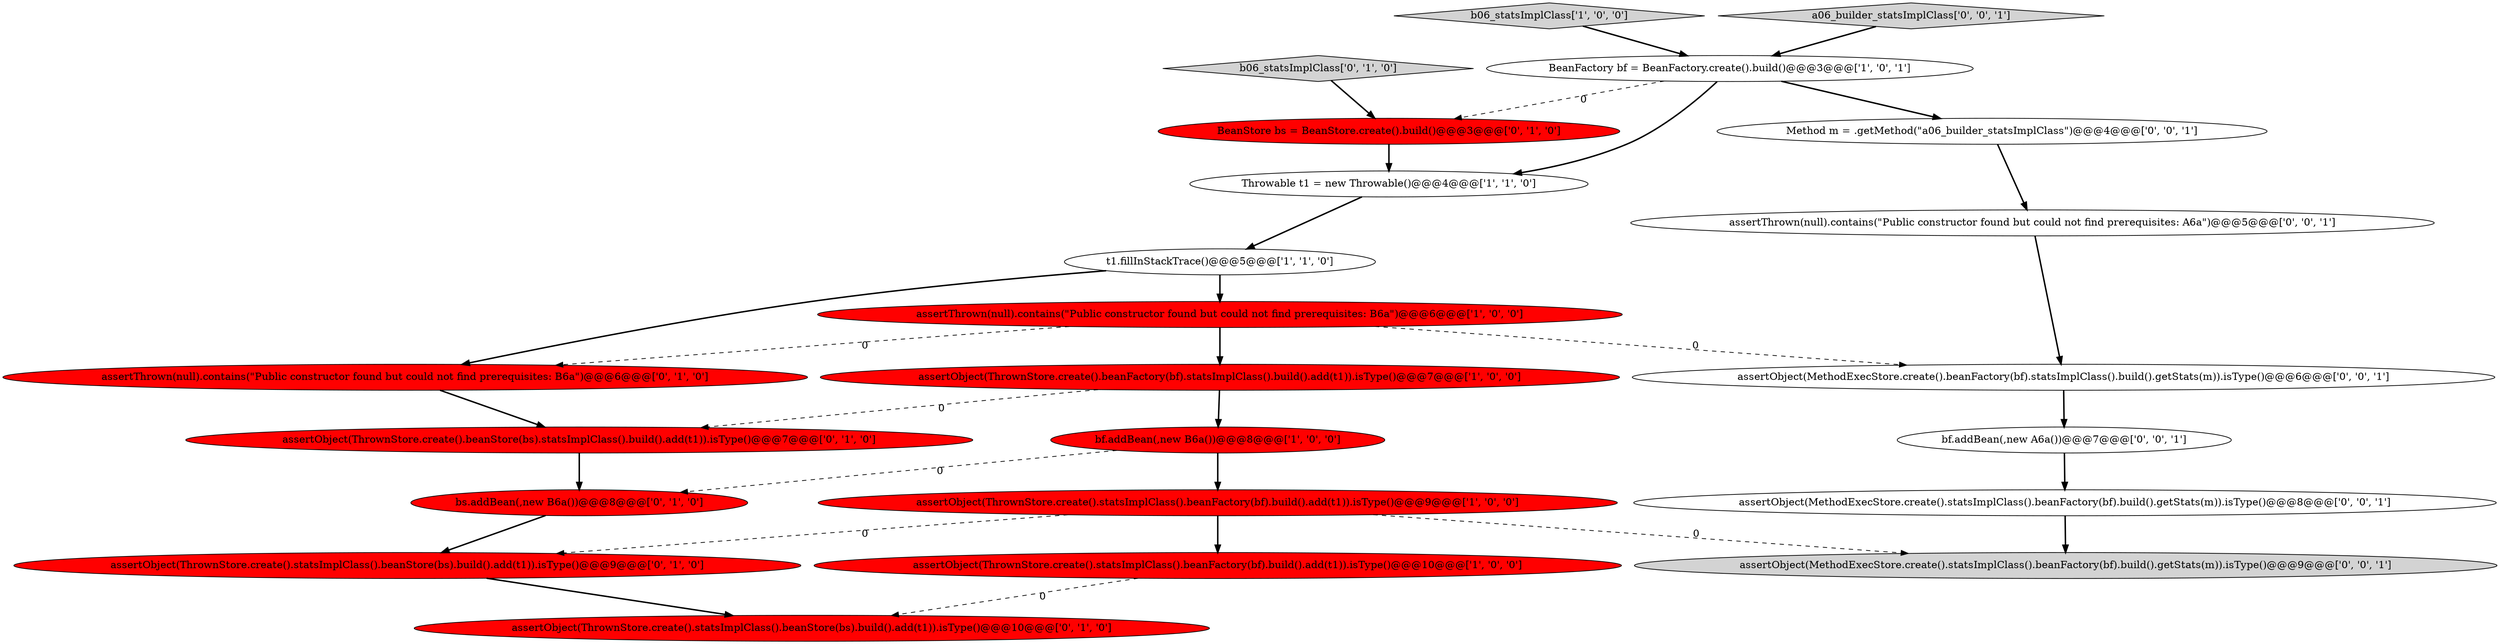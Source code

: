 digraph {
11 [style = filled, label = "assertObject(ThrownStore.create().beanStore(bs).statsImplClass().build().add(t1)).isType()@@@7@@@['0', '1', '0']", fillcolor = red, shape = ellipse image = "AAA1AAABBB2BBB"];
3 [style = filled, label = "t1.fillInStackTrace()@@@5@@@['1', '1', '0']", fillcolor = white, shape = ellipse image = "AAA0AAABBB1BBB"];
22 [style = filled, label = "bf.addBean(,new A6a())@@@7@@@['0', '0', '1']", fillcolor = white, shape = ellipse image = "AAA0AAABBB3BBB"];
9 [style = filled, label = "assertThrown(null).contains(\"Public constructor found but could not find prerequisites: B6a\")@@@6@@@['0', '1', '0']", fillcolor = red, shape = ellipse image = "AAA1AAABBB2BBB"];
5 [style = filled, label = "bf.addBean(,new B6a())@@@8@@@['1', '0', '0']", fillcolor = red, shape = ellipse image = "AAA1AAABBB1BBB"];
13 [style = filled, label = "BeanStore bs = BeanStore.create().build()@@@3@@@['0', '1', '0']", fillcolor = red, shape = ellipse image = "AAA1AAABBB2BBB"];
0 [style = filled, label = "b06_statsImplClass['1', '0', '0']", fillcolor = lightgray, shape = diamond image = "AAA0AAABBB1BBB"];
2 [style = filled, label = "assertObject(ThrownStore.create().statsImplClass().beanFactory(bf).build().add(t1)).isType()@@@9@@@['1', '0', '0']", fillcolor = red, shape = ellipse image = "AAA1AAABBB1BBB"];
14 [style = filled, label = "assertObject(ThrownStore.create().statsImplClass().beanStore(bs).build().add(t1)).isType()@@@9@@@['0', '1', '0']", fillcolor = red, shape = ellipse image = "AAA1AAABBB2BBB"];
12 [style = filled, label = "bs.addBean(,new B6a())@@@8@@@['0', '1', '0']", fillcolor = red, shape = ellipse image = "AAA1AAABBB2BBB"];
6 [style = filled, label = "Throwable t1 = new Throwable()@@@4@@@['1', '1', '0']", fillcolor = white, shape = ellipse image = "AAA0AAABBB1BBB"];
21 [style = filled, label = "assertObject(MethodExecStore.create().statsImplClass().beanFactory(bf).build().getStats(m)).isType()@@@8@@@['0', '0', '1']", fillcolor = white, shape = ellipse image = "AAA0AAABBB3BBB"];
18 [style = filled, label = "assertThrown(null).contains(\"Public constructor found but could not find prerequisites: A6a\")@@@5@@@['0', '0', '1']", fillcolor = white, shape = ellipse image = "AAA0AAABBB3BBB"];
8 [style = filled, label = "BeanFactory bf = BeanFactory.create().build()@@@3@@@['1', '0', '1']", fillcolor = white, shape = ellipse image = "AAA0AAABBB1BBB"];
10 [style = filled, label = "b06_statsImplClass['0', '1', '0']", fillcolor = lightgray, shape = diamond image = "AAA0AAABBB2BBB"];
17 [style = filled, label = "a06_builder_statsImplClass['0', '0', '1']", fillcolor = lightgray, shape = diamond image = "AAA0AAABBB3BBB"];
1 [style = filled, label = "assertThrown(null).contains(\"Public constructor found but could not find prerequisites: B6a\")@@@6@@@['1', '0', '0']", fillcolor = red, shape = ellipse image = "AAA1AAABBB1BBB"];
4 [style = filled, label = "assertObject(ThrownStore.create().beanFactory(bf).statsImplClass().build().add(t1)).isType()@@@7@@@['1', '0', '0']", fillcolor = red, shape = ellipse image = "AAA1AAABBB1BBB"];
7 [style = filled, label = "assertObject(ThrownStore.create().statsImplClass().beanFactory(bf).build().add(t1)).isType()@@@10@@@['1', '0', '0']", fillcolor = red, shape = ellipse image = "AAA1AAABBB1BBB"];
16 [style = filled, label = "assertObject(MethodExecStore.create().statsImplClass().beanFactory(bf).build().getStats(m)).isType()@@@9@@@['0', '0', '1']", fillcolor = lightgray, shape = ellipse image = "AAA0AAABBB3BBB"];
20 [style = filled, label = "assertObject(MethodExecStore.create().beanFactory(bf).statsImplClass().build().getStats(m)).isType()@@@6@@@['0', '0', '1']", fillcolor = white, shape = ellipse image = "AAA0AAABBB3BBB"];
19 [style = filled, label = "Method m = .getMethod(\"a06_builder_statsImplClass\")@@@4@@@['0', '0', '1']", fillcolor = white, shape = ellipse image = "AAA0AAABBB3BBB"];
15 [style = filled, label = "assertObject(ThrownStore.create().statsImplClass().beanStore(bs).build().add(t1)).isType()@@@10@@@['0', '1', '0']", fillcolor = red, shape = ellipse image = "AAA1AAABBB2BBB"];
17->8 [style = bold, label=""];
6->3 [style = bold, label=""];
1->4 [style = bold, label=""];
19->18 [style = bold, label=""];
5->12 [style = dashed, label="0"];
9->11 [style = bold, label=""];
3->1 [style = bold, label=""];
8->19 [style = bold, label=""];
22->21 [style = bold, label=""];
1->9 [style = dashed, label="0"];
8->6 [style = bold, label=""];
11->12 [style = bold, label=""];
20->22 [style = bold, label=""];
8->13 [style = dashed, label="0"];
1->20 [style = dashed, label="0"];
3->9 [style = bold, label=""];
18->20 [style = bold, label=""];
5->2 [style = bold, label=""];
2->14 [style = dashed, label="0"];
10->13 [style = bold, label=""];
2->16 [style = dashed, label="0"];
12->14 [style = bold, label=""];
0->8 [style = bold, label=""];
7->15 [style = dashed, label="0"];
21->16 [style = bold, label=""];
14->15 [style = bold, label=""];
2->7 [style = bold, label=""];
13->6 [style = bold, label=""];
4->11 [style = dashed, label="0"];
4->5 [style = bold, label=""];
}
